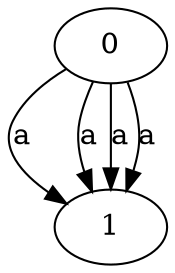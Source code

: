 digraph MyGraph{
0 -> 1 [label="a"];
0 -> 1 [label="a"];
0 -> 1 [label="a"];
0 -> 1 [label="a"];


}